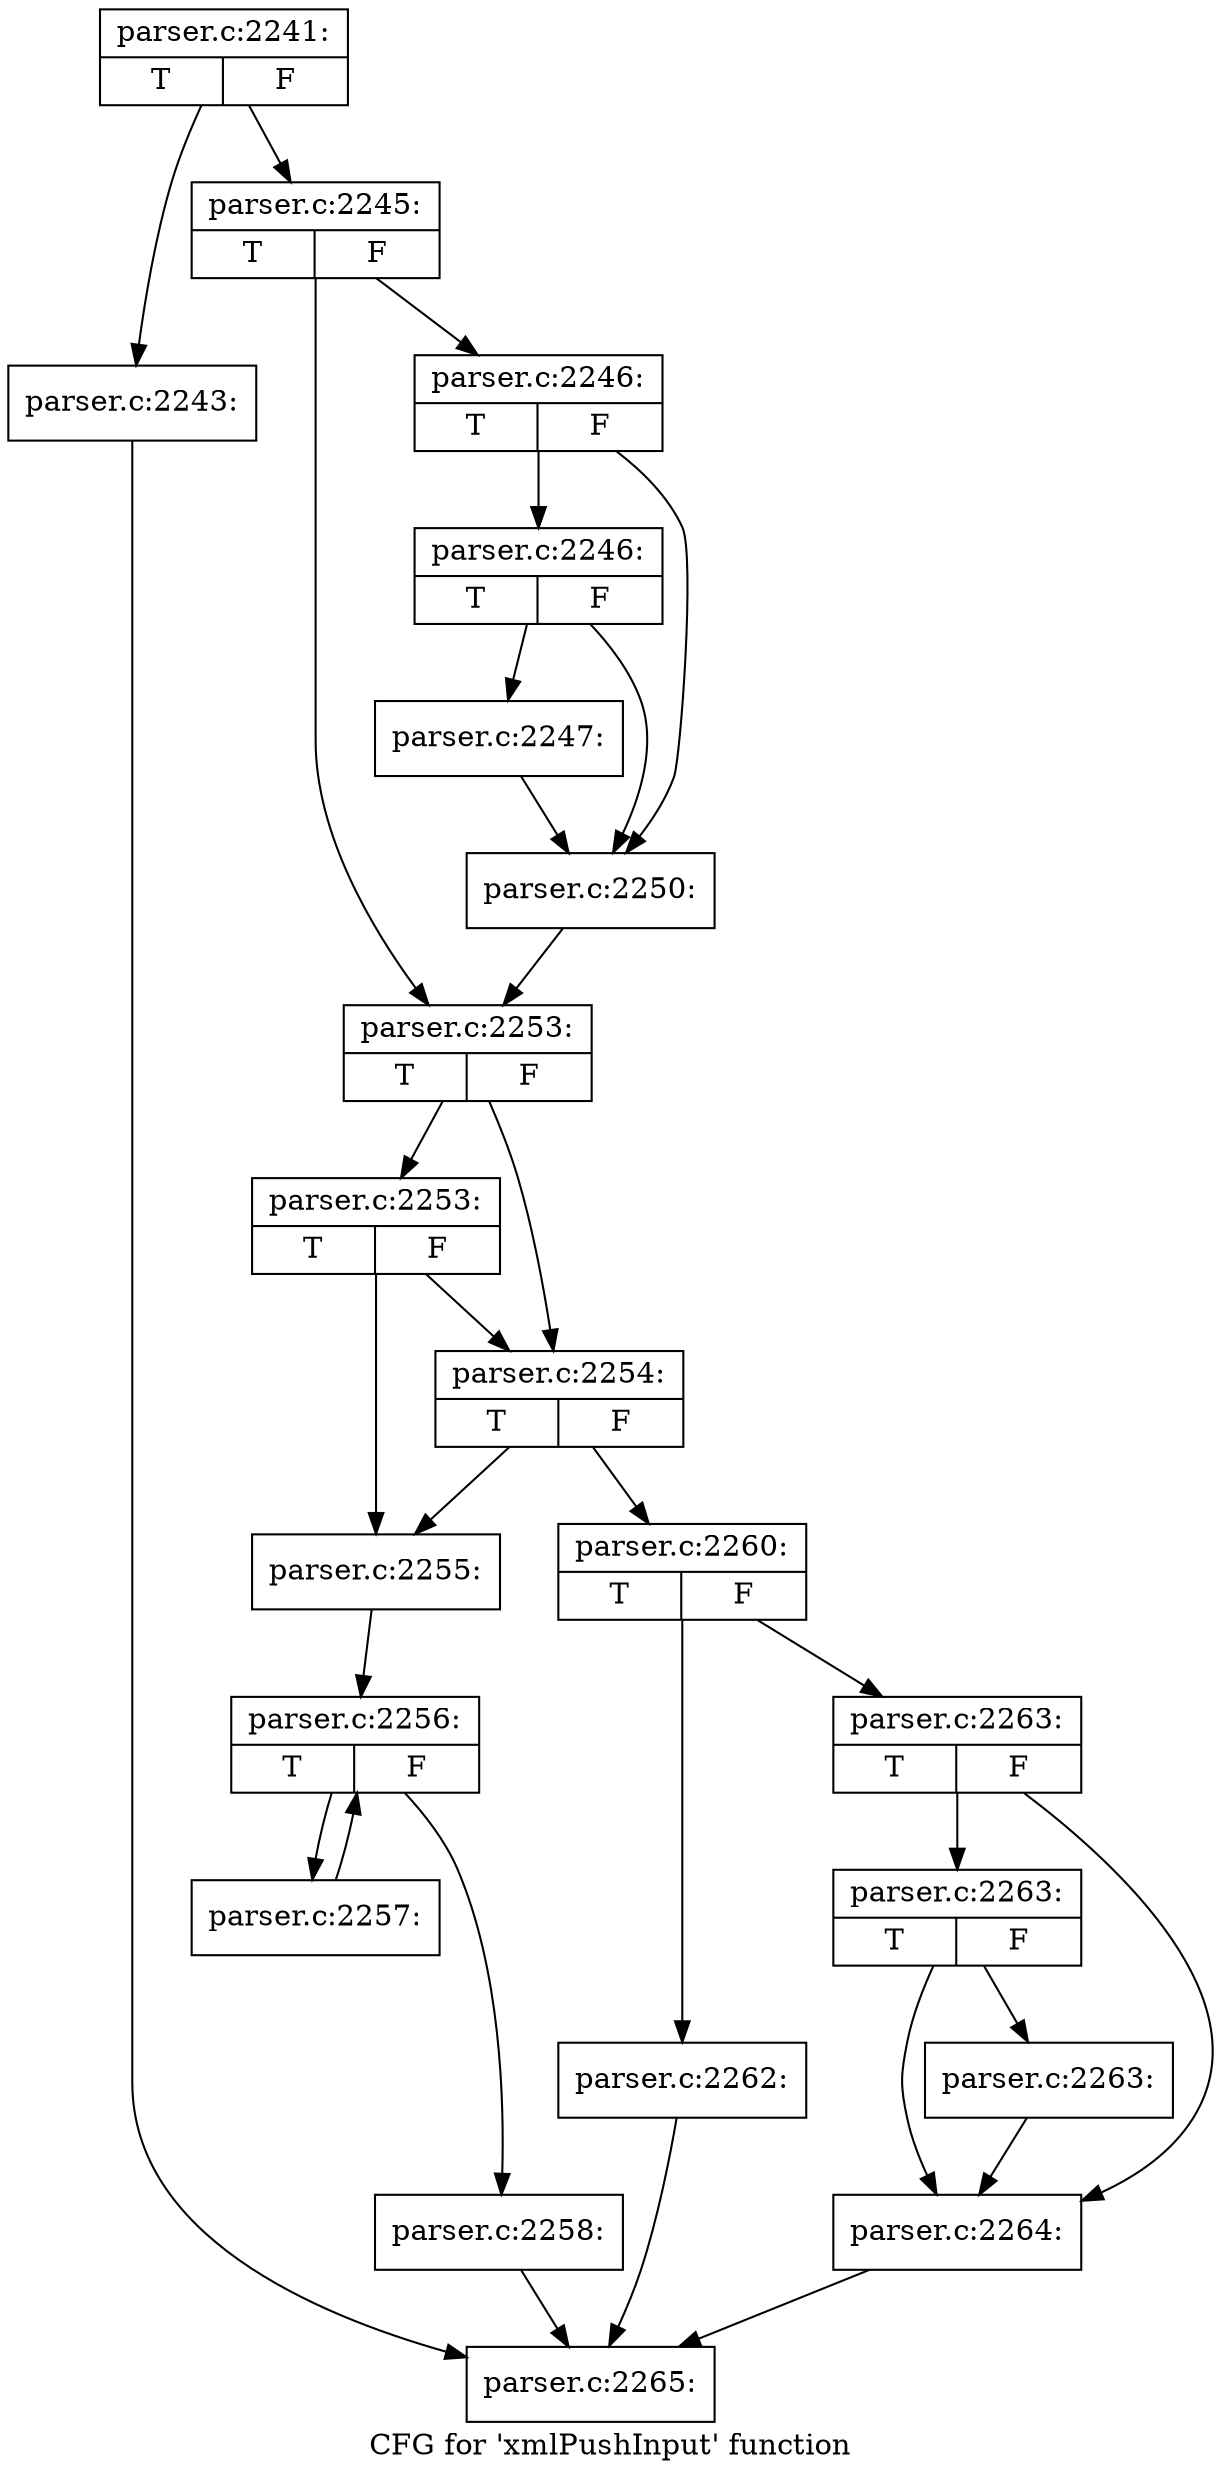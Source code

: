 digraph "CFG for 'xmlPushInput' function" {
	label="CFG for 'xmlPushInput' function";

	Node0x55d73b78f0e0 [shape=record,label="{parser.c:2241:|{<s0>T|<s1>F}}"];
	Node0x55d73b78f0e0 -> Node0x55d73b7987c0;
	Node0x55d73b78f0e0 -> Node0x55d73b798810;
	Node0x55d73b7987c0 [shape=record,label="{parser.c:2243:}"];
	Node0x55d73b7987c0 -> Node0x55d73b797340;
	Node0x55d73b798810 [shape=record,label="{parser.c:2245:|{<s0>T|<s1>F}}"];
	Node0x55d73b798810 -> Node0x55d73b798cd0;
	Node0x55d73b798810 -> Node0x55d73b798d20;
	Node0x55d73b798cd0 [shape=record,label="{parser.c:2246:|{<s0>T|<s1>F}}"];
	Node0x55d73b798cd0 -> Node0x55d73b7990c0;
	Node0x55d73b798cd0 -> Node0x55d73b799070;
	Node0x55d73b7990c0 [shape=record,label="{parser.c:2246:|{<s0>T|<s1>F}}"];
	Node0x55d73b7990c0 -> Node0x55d73b799020;
	Node0x55d73b7990c0 -> Node0x55d73b799070;
	Node0x55d73b799020 [shape=record,label="{parser.c:2247:}"];
	Node0x55d73b799020 -> Node0x55d73b799070;
	Node0x55d73b799070 [shape=record,label="{parser.c:2250:}"];
	Node0x55d73b799070 -> Node0x55d73b798d20;
	Node0x55d73b798d20 [shape=record,label="{parser.c:2253:|{<s0>T|<s1>F}}"];
	Node0x55d73b798d20 -> Node0x55d73b79bd50;
	Node0x55d73b798d20 -> Node0x55d73b79bcd0;
	Node0x55d73b79bd50 [shape=record,label="{parser.c:2253:|{<s0>T|<s1>F}}"];
	Node0x55d73b79bd50 -> Node0x55d73b79bc30;
	Node0x55d73b79bd50 -> Node0x55d73b79bcd0;
	Node0x55d73b79bcd0 [shape=record,label="{parser.c:2254:|{<s0>T|<s1>F}}"];
	Node0x55d73b79bcd0 -> Node0x55d73b79bc30;
	Node0x55d73b79bcd0 -> Node0x55d73b79bc80;
	Node0x55d73b79bc30 [shape=record,label="{parser.c:2255:}"];
	Node0x55d73b79bc30 -> Node0x55d73b79cbb0;
	Node0x55d73b79cbb0 [shape=record,label="{parser.c:2256:|{<s0>T|<s1>F}}"];
	Node0x55d73b79cbb0 -> Node0x55d73b79d0a0;
	Node0x55d73b79cbb0 -> Node0x55d73b79cdd0;
	Node0x55d73b79d0a0 [shape=record,label="{parser.c:2257:}"];
	Node0x55d73b79d0a0 -> Node0x55d73b79cbb0;
	Node0x55d73b79cdd0 [shape=record,label="{parser.c:2258:}"];
	Node0x55d73b79cdd0 -> Node0x55d73b797340;
	Node0x55d73b79bc80 [shape=record,label="{parser.c:2260:|{<s0>T|<s1>F}}"];
	Node0x55d73b79bc80 -> Node0x55d73b79d8e0;
	Node0x55d73b79bc80 -> Node0x55d73b79d930;
	Node0x55d73b79d8e0 [shape=record,label="{parser.c:2262:}"];
	Node0x55d73b79d8e0 -> Node0x55d73b797340;
	Node0x55d73b79d930 [shape=record,label="{parser.c:2263:|{<s0>T|<s1>F}}"];
	Node0x55d73b79d930 -> Node0x55d73b79e7a0;
	Node0x55d73b79d930 -> Node0x55d73b79e750;
	Node0x55d73b79e7a0 [shape=record,label="{parser.c:2263:|{<s0>T|<s1>F}}"];
	Node0x55d73b79e7a0 -> Node0x55d73b79e700;
	Node0x55d73b79e7a0 -> Node0x55d73b79e750;
	Node0x55d73b79e700 [shape=record,label="{parser.c:2263:}"];
	Node0x55d73b79e700 -> Node0x55d73b79e750;
	Node0x55d73b79e750 [shape=record,label="{parser.c:2264:}"];
	Node0x55d73b79e750 -> Node0x55d73b797340;
	Node0x55d73b797340 [shape=record,label="{parser.c:2265:}"];
}
